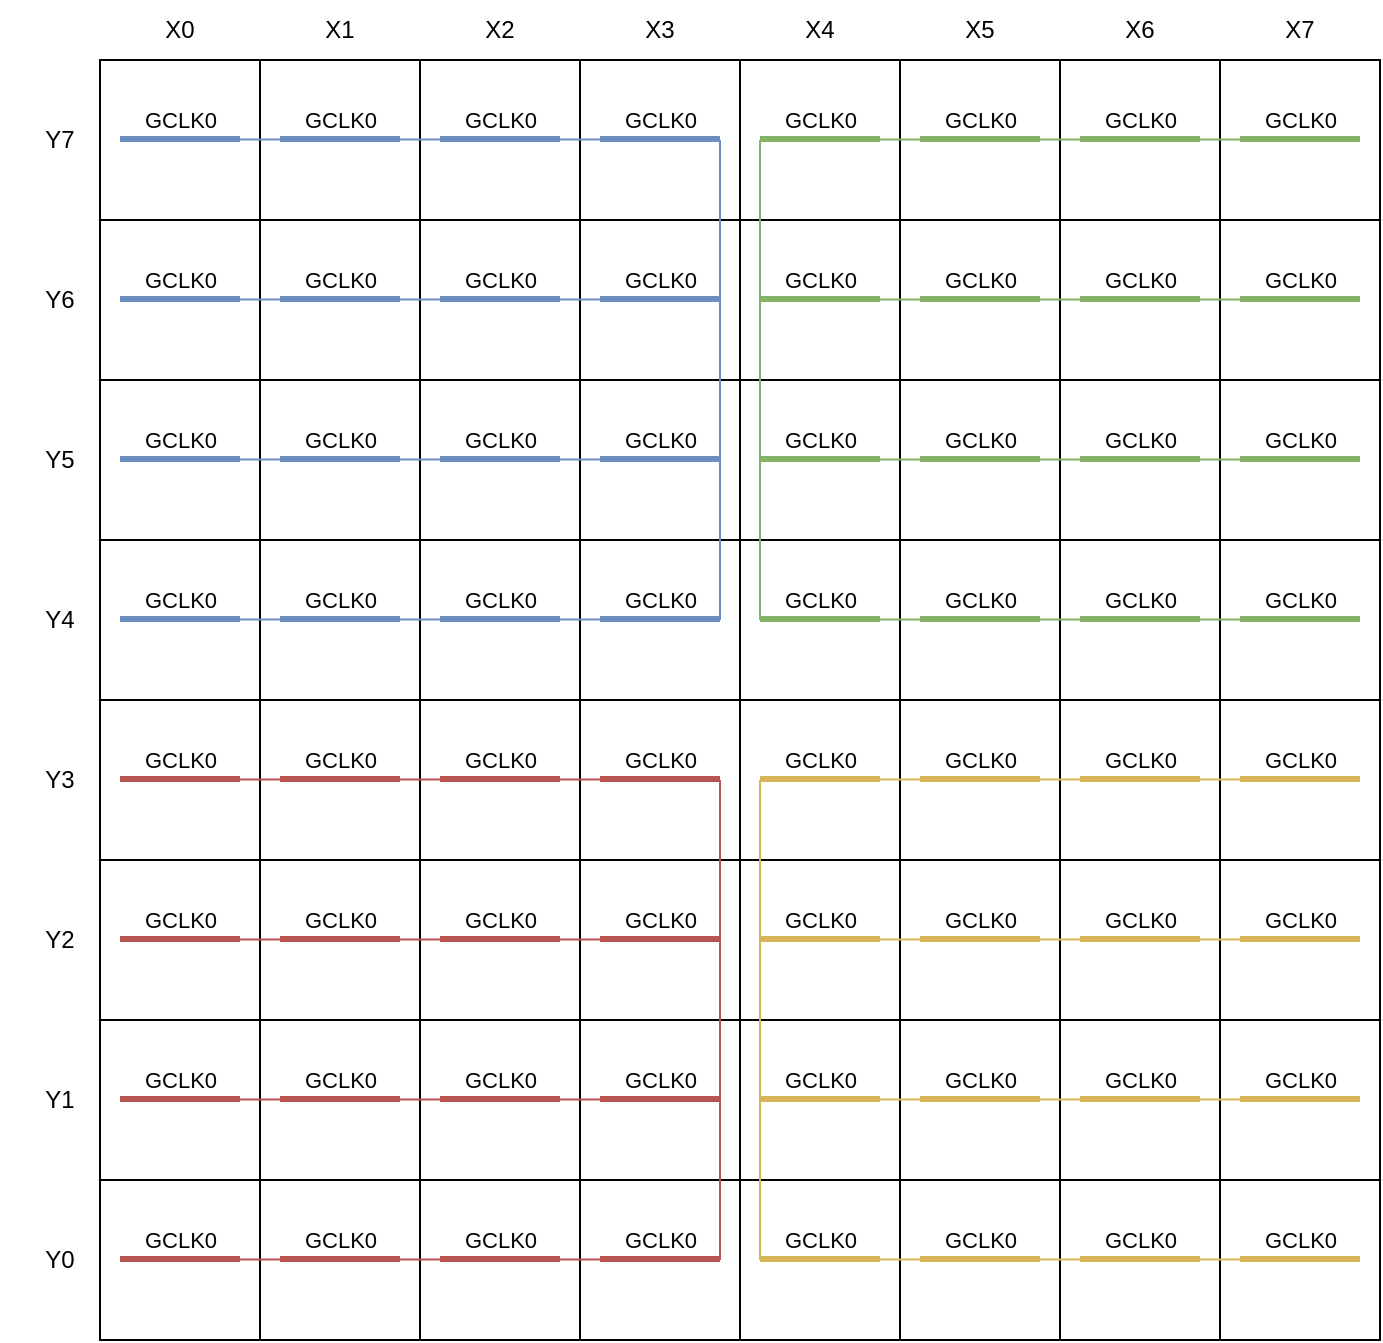 <mxfile version="27.0.9">
  <diagram name="Page-1" id="mdj1oEsB6yVNv7tQf8EB">
    <mxGraphModel dx="1011" dy="702" grid="1" gridSize="10" guides="1" tooltips="1" connect="1" arrows="1" fold="1" page="1" pageScale="1" pageWidth="850" pageHeight="1100" math="0" shadow="0">
      <root>
        <mxCell id="0" />
        <mxCell id="1" parent="0" />
        <mxCell id="VYm-MY7UEdnGm3pRA0sD-1" value="" style="whiteSpace=wrap;html=1;aspect=fixed;" vertex="1" parent="1">
          <mxGeometry x="80" y="80" width="80" height="80" as="geometry" />
        </mxCell>
        <mxCell id="VYm-MY7UEdnGm3pRA0sD-2" value="" style="whiteSpace=wrap;html=1;aspect=fixed;" vertex="1" parent="1">
          <mxGeometry x="160" y="80" width="80" height="80" as="geometry" />
        </mxCell>
        <mxCell id="VYm-MY7UEdnGm3pRA0sD-3" value="" style="whiteSpace=wrap;html=1;aspect=fixed;" vertex="1" parent="1">
          <mxGeometry x="240" y="80" width="80" height="80" as="geometry" />
        </mxCell>
        <mxCell id="VYm-MY7UEdnGm3pRA0sD-4" value="" style="whiteSpace=wrap;html=1;aspect=fixed;" vertex="1" parent="1">
          <mxGeometry x="320" y="80" width="80" height="80" as="geometry" />
        </mxCell>
        <mxCell id="VYm-MY7UEdnGm3pRA0sD-5" value="" style="whiteSpace=wrap;html=1;aspect=fixed;" vertex="1" parent="1">
          <mxGeometry x="400" y="80" width="80" height="80" as="geometry" />
        </mxCell>
        <mxCell id="VYm-MY7UEdnGm3pRA0sD-6" value="" style="whiteSpace=wrap;html=1;aspect=fixed;" vertex="1" parent="1">
          <mxGeometry x="480" y="80" width="80" height="80" as="geometry" />
        </mxCell>
        <mxCell id="VYm-MY7UEdnGm3pRA0sD-7" value="" style="whiteSpace=wrap;html=1;aspect=fixed;" vertex="1" parent="1">
          <mxGeometry x="560" y="80" width="80" height="80" as="geometry" />
        </mxCell>
        <mxCell id="VYm-MY7UEdnGm3pRA0sD-8" value="" style="whiteSpace=wrap;html=1;aspect=fixed;" vertex="1" parent="1">
          <mxGeometry x="640" y="80" width="80" height="80" as="geometry" />
        </mxCell>
        <mxCell id="VYm-MY7UEdnGm3pRA0sD-17" value="GCLK0" style="endArrow=none;html=1;rounded=0;spacingBottom=20;strokeWidth=3;fillColor=#dae8fc;strokeColor=#6c8ebf;" edge="1" parent="1">
          <mxGeometry width="50" height="50" relative="1" as="geometry">
            <mxPoint x="90" y="119.5" as="sourcePoint" />
            <mxPoint x="150" y="119.5" as="targetPoint" />
          </mxGeometry>
        </mxCell>
        <mxCell id="VYm-MY7UEdnGm3pRA0sD-18" value="GCLK0" style="endArrow=none;html=1;rounded=0;spacingBottom=20;strokeWidth=3;fillColor=#dae8fc;strokeColor=#6c8ebf;" edge="1" parent="1">
          <mxGeometry width="50" height="50" relative="1" as="geometry">
            <mxPoint x="170" y="119.5" as="sourcePoint" />
            <mxPoint x="230" y="119.5" as="targetPoint" />
          </mxGeometry>
        </mxCell>
        <mxCell id="VYm-MY7UEdnGm3pRA0sD-20" value="GCLK0" style="endArrow=none;html=1;rounded=0;spacingBottom=20;strokeWidth=3;fillColor=#dae8fc;strokeColor=#6c8ebf;" edge="1" parent="1">
          <mxGeometry width="50" height="50" relative="1" as="geometry">
            <mxPoint x="250" y="119.5" as="sourcePoint" />
            <mxPoint x="310" y="119.5" as="targetPoint" />
          </mxGeometry>
        </mxCell>
        <mxCell id="VYm-MY7UEdnGm3pRA0sD-21" value="GCLK0" style="endArrow=none;html=1;rounded=0;spacingBottom=20;strokeWidth=3;fillColor=#dae8fc;strokeColor=#6c8ebf;" edge="1" parent="1">
          <mxGeometry width="50" height="50" relative="1" as="geometry">
            <mxPoint x="330" y="119.5" as="sourcePoint" />
            <mxPoint x="390" y="119.5" as="targetPoint" />
          </mxGeometry>
        </mxCell>
        <mxCell id="VYm-MY7UEdnGm3pRA0sD-22" value="GCLK0" style="endArrow=none;html=1;rounded=0;spacingBottom=20;strokeWidth=3;fillColor=#d5e8d4;strokeColor=#82b366;" edge="1" parent="1">
          <mxGeometry width="50" height="50" relative="1" as="geometry">
            <mxPoint x="410" y="119.5" as="sourcePoint" />
            <mxPoint x="470" y="119.5" as="targetPoint" />
          </mxGeometry>
        </mxCell>
        <mxCell id="VYm-MY7UEdnGm3pRA0sD-23" value="GCLK0" style="endArrow=none;html=1;rounded=0;spacingBottom=20;strokeWidth=3;fillColor=#d5e8d4;strokeColor=#82b366;" edge="1" parent="1">
          <mxGeometry width="50" height="50" relative="1" as="geometry">
            <mxPoint x="490" y="119.5" as="sourcePoint" />
            <mxPoint x="550" y="119.5" as="targetPoint" />
          </mxGeometry>
        </mxCell>
        <mxCell id="VYm-MY7UEdnGm3pRA0sD-24" value="GCLK0" style="endArrow=none;html=1;rounded=0;spacingBottom=20;strokeWidth=3;fillColor=#d5e8d4;strokeColor=#82b366;" edge="1" parent="1">
          <mxGeometry width="50" height="50" relative="1" as="geometry">
            <mxPoint x="570" y="119.5" as="sourcePoint" />
            <mxPoint x="630" y="119.5" as="targetPoint" />
          </mxGeometry>
        </mxCell>
        <mxCell id="VYm-MY7UEdnGm3pRA0sD-25" value="GCLK0" style="endArrow=none;html=1;rounded=0;spacingBottom=20;strokeWidth=3;fillColor=#d5e8d4;strokeColor=#82b366;" edge="1" parent="1">
          <mxGeometry width="50" height="50" relative="1" as="geometry">
            <mxPoint x="650" y="119.5" as="sourcePoint" />
            <mxPoint x="710" y="119.5" as="targetPoint" />
          </mxGeometry>
        </mxCell>
        <mxCell id="VYm-MY7UEdnGm3pRA0sD-27" value="" style="edgeStyle=none;orthogonalLoop=1;jettySize=auto;html=1;rounded=0;endArrow=none;startFill=0;fillColor=#dae8fc;strokeColor=#6c8ebf;" edge="1" parent="1">
          <mxGeometry width="80" relative="1" as="geometry">
            <mxPoint x="150" y="119.8" as="sourcePoint" />
            <mxPoint x="170" y="119.8" as="targetPoint" />
            <Array as="points" />
          </mxGeometry>
        </mxCell>
        <mxCell id="VYm-MY7UEdnGm3pRA0sD-28" value="" style="edgeStyle=none;orthogonalLoop=1;jettySize=auto;html=1;rounded=0;endArrow=none;startFill=0;fillColor=#dae8fc;strokeColor=#6c8ebf;" edge="1" parent="1">
          <mxGeometry width="80" relative="1" as="geometry">
            <mxPoint x="230" y="119.8" as="sourcePoint" />
            <mxPoint x="250" y="119.8" as="targetPoint" />
            <Array as="points" />
          </mxGeometry>
        </mxCell>
        <mxCell id="VYm-MY7UEdnGm3pRA0sD-29" value="" style="edgeStyle=none;orthogonalLoop=1;jettySize=auto;html=1;rounded=0;endArrow=none;startFill=0;fillColor=#dae8fc;strokeColor=#6c8ebf;" edge="1" parent="1">
          <mxGeometry width="80" relative="1" as="geometry">
            <mxPoint x="310" y="119.8" as="sourcePoint" />
            <mxPoint x="330" y="119.8" as="targetPoint" />
            <Array as="points" />
          </mxGeometry>
        </mxCell>
        <mxCell id="VYm-MY7UEdnGm3pRA0sD-30" value="" style="edgeStyle=none;orthogonalLoop=1;jettySize=auto;html=1;rounded=0;endArrow=none;startFill=0;fillColor=#d5e8d4;strokeColor=#82b366;" edge="1" parent="1">
          <mxGeometry width="80" relative="1" as="geometry">
            <mxPoint x="470" y="119.8" as="sourcePoint" />
            <mxPoint x="490" y="119.8" as="targetPoint" />
            <Array as="points" />
          </mxGeometry>
        </mxCell>
        <mxCell id="VYm-MY7UEdnGm3pRA0sD-31" value="" style="edgeStyle=none;orthogonalLoop=1;jettySize=auto;html=1;rounded=0;endArrow=none;startFill=0;fillColor=#d5e8d4;strokeColor=#82b366;" edge="1" parent="1">
          <mxGeometry width="80" relative="1" as="geometry">
            <mxPoint x="550" y="119.8" as="sourcePoint" />
            <mxPoint x="570" y="119.8" as="targetPoint" />
            <Array as="points" />
          </mxGeometry>
        </mxCell>
        <mxCell id="VYm-MY7UEdnGm3pRA0sD-32" value="" style="edgeStyle=none;orthogonalLoop=1;jettySize=auto;html=1;rounded=0;endArrow=none;startFill=0;fillColor=#d5e8d4;strokeColor=#82b366;" edge="1" parent="1">
          <mxGeometry width="80" relative="1" as="geometry">
            <mxPoint x="630" y="119.8" as="sourcePoint" />
            <mxPoint x="650" y="119.8" as="targetPoint" />
            <Array as="points" />
          </mxGeometry>
        </mxCell>
        <mxCell id="VYm-MY7UEdnGm3pRA0sD-33" value="" style="whiteSpace=wrap;html=1;aspect=fixed;" vertex="1" parent="1">
          <mxGeometry x="80" y="160" width="80" height="80" as="geometry" />
        </mxCell>
        <mxCell id="VYm-MY7UEdnGm3pRA0sD-34" value="" style="whiteSpace=wrap;html=1;aspect=fixed;" vertex="1" parent="1">
          <mxGeometry x="160" y="160" width="80" height="80" as="geometry" />
        </mxCell>
        <mxCell id="VYm-MY7UEdnGm3pRA0sD-35" value="" style="whiteSpace=wrap;html=1;aspect=fixed;" vertex="1" parent="1">
          <mxGeometry x="240" y="160" width="80" height="80" as="geometry" />
        </mxCell>
        <mxCell id="VYm-MY7UEdnGm3pRA0sD-36" value="" style="whiteSpace=wrap;html=1;aspect=fixed;" vertex="1" parent="1">
          <mxGeometry x="320" y="160" width="80" height="80" as="geometry" />
        </mxCell>
        <mxCell id="VYm-MY7UEdnGm3pRA0sD-37" value="" style="whiteSpace=wrap;html=1;aspect=fixed;" vertex="1" parent="1">
          <mxGeometry x="400" y="160" width="80" height="80" as="geometry" />
        </mxCell>
        <mxCell id="VYm-MY7UEdnGm3pRA0sD-38" value="" style="whiteSpace=wrap;html=1;aspect=fixed;" vertex="1" parent="1">
          <mxGeometry x="480" y="160" width="80" height="80" as="geometry" />
        </mxCell>
        <mxCell id="VYm-MY7UEdnGm3pRA0sD-39" value="" style="whiteSpace=wrap;html=1;aspect=fixed;" vertex="1" parent="1">
          <mxGeometry x="560" y="160" width="80" height="80" as="geometry" />
        </mxCell>
        <mxCell id="VYm-MY7UEdnGm3pRA0sD-40" value="" style="whiteSpace=wrap;html=1;aspect=fixed;" vertex="1" parent="1">
          <mxGeometry x="640" y="160" width="80" height="80" as="geometry" />
        </mxCell>
        <mxCell id="VYm-MY7UEdnGm3pRA0sD-41" value="GCLK0" style="endArrow=none;html=1;rounded=0;spacingBottom=20;strokeWidth=3;fillColor=#dae8fc;strokeColor=#6c8ebf;" edge="1" parent="1">
          <mxGeometry width="50" height="50" relative="1" as="geometry">
            <mxPoint x="90" y="199.5" as="sourcePoint" />
            <mxPoint x="150" y="199.5" as="targetPoint" />
          </mxGeometry>
        </mxCell>
        <mxCell id="VYm-MY7UEdnGm3pRA0sD-42" value="GCLK0" style="endArrow=none;html=1;rounded=0;spacingBottom=20;strokeWidth=3;fillColor=#dae8fc;strokeColor=#6c8ebf;" edge="1" parent="1">
          <mxGeometry width="50" height="50" relative="1" as="geometry">
            <mxPoint x="170" y="199.5" as="sourcePoint" />
            <mxPoint x="230" y="199.5" as="targetPoint" />
          </mxGeometry>
        </mxCell>
        <mxCell id="VYm-MY7UEdnGm3pRA0sD-43" value="GCLK0" style="endArrow=none;html=1;rounded=0;spacingBottom=20;strokeWidth=3;fillColor=#dae8fc;strokeColor=#6c8ebf;" edge="1" parent="1">
          <mxGeometry width="50" height="50" relative="1" as="geometry">
            <mxPoint x="250" y="199.5" as="sourcePoint" />
            <mxPoint x="310" y="199.5" as="targetPoint" />
          </mxGeometry>
        </mxCell>
        <mxCell id="VYm-MY7UEdnGm3pRA0sD-44" value="GCLK0" style="endArrow=none;html=1;rounded=0;spacingBottom=20;strokeWidth=3;fillColor=#dae8fc;strokeColor=#6c8ebf;" edge="1" parent="1">
          <mxGeometry width="50" height="50" relative="1" as="geometry">
            <mxPoint x="330" y="199.5" as="sourcePoint" />
            <mxPoint x="390" y="199.5" as="targetPoint" />
          </mxGeometry>
        </mxCell>
        <mxCell id="VYm-MY7UEdnGm3pRA0sD-45" value="GCLK0" style="endArrow=none;html=1;rounded=0;spacingBottom=20;strokeWidth=3;fillColor=#d5e8d4;strokeColor=#82b366;" edge="1" parent="1">
          <mxGeometry width="50" height="50" relative="1" as="geometry">
            <mxPoint x="410" y="199.5" as="sourcePoint" />
            <mxPoint x="470" y="199.5" as="targetPoint" />
          </mxGeometry>
        </mxCell>
        <mxCell id="VYm-MY7UEdnGm3pRA0sD-46" value="GCLK0" style="endArrow=none;html=1;rounded=0;spacingBottom=20;strokeWidth=3;fillColor=#d5e8d4;strokeColor=#82b366;" edge="1" parent="1">
          <mxGeometry width="50" height="50" relative="1" as="geometry">
            <mxPoint x="490" y="199.5" as="sourcePoint" />
            <mxPoint x="550" y="199.5" as="targetPoint" />
          </mxGeometry>
        </mxCell>
        <mxCell id="VYm-MY7UEdnGm3pRA0sD-47" value="GCLK0" style="endArrow=none;html=1;rounded=0;spacingBottom=20;strokeWidth=3;fillColor=#d5e8d4;strokeColor=#82b366;" edge="1" parent="1">
          <mxGeometry width="50" height="50" relative="1" as="geometry">
            <mxPoint x="570" y="199.5" as="sourcePoint" />
            <mxPoint x="630" y="199.5" as="targetPoint" />
          </mxGeometry>
        </mxCell>
        <mxCell id="VYm-MY7UEdnGm3pRA0sD-48" value="GCLK0" style="endArrow=none;html=1;rounded=0;spacingBottom=20;strokeWidth=3;fillColor=#d5e8d4;strokeColor=#82b366;" edge="1" parent="1">
          <mxGeometry width="50" height="50" relative="1" as="geometry">
            <mxPoint x="650" y="199.5" as="sourcePoint" />
            <mxPoint x="710" y="199.5" as="targetPoint" />
          </mxGeometry>
        </mxCell>
        <mxCell id="VYm-MY7UEdnGm3pRA0sD-49" value="" style="edgeStyle=none;orthogonalLoop=1;jettySize=auto;html=1;rounded=0;endArrow=none;startFill=0;fillColor=#dae8fc;strokeColor=#6c8ebf;" edge="1" parent="1">
          <mxGeometry width="80" relative="1" as="geometry">
            <mxPoint x="150" y="199.8" as="sourcePoint" />
            <mxPoint x="170" y="199.8" as="targetPoint" />
            <Array as="points" />
          </mxGeometry>
        </mxCell>
        <mxCell id="VYm-MY7UEdnGm3pRA0sD-50" value="" style="edgeStyle=none;orthogonalLoop=1;jettySize=auto;html=1;rounded=0;endArrow=none;startFill=0;fillColor=#dae8fc;strokeColor=#6c8ebf;" edge="1" parent="1">
          <mxGeometry width="80" relative="1" as="geometry">
            <mxPoint x="230" y="199.8" as="sourcePoint" />
            <mxPoint x="250" y="199.8" as="targetPoint" />
            <Array as="points" />
          </mxGeometry>
        </mxCell>
        <mxCell id="VYm-MY7UEdnGm3pRA0sD-51" value="" style="edgeStyle=none;orthogonalLoop=1;jettySize=auto;html=1;rounded=0;endArrow=none;startFill=0;fillColor=#dae8fc;strokeColor=#6c8ebf;" edge="1" parent="1">
          <mxGeometry width="80" relative="1" as="geometry">
            <mxPoint x="310" y="199.8" as="sourcePoint" />
            <mxPoint x="330" y="199.8" as="targetPoint" />
            <Array as="points" />
          </mxGeometry>
        </mxCell>
        <mxCell id="VYm-MY7UEdnGm3pRA0sD-52" value="" style="edgeStyle=none;orthogonalLoop=1;jettySize=auto;html=1;rounded=0;endArrow=none;startFill=0;fillColor=#d5e8d4;strokeColor=#82b366;" edge="1" parent="1">
          <mxGeometry width="80" relative="1" as="geometry">
            <mxPoint x="470" y="199.8" as="sourcePoint" />
            <mxPoint x="490" y="199.8" as="targetPoint" />
            <Array as="points" />
          </mxGeometry>
        </mxCell>
        <mxCell id="VYm-MY7UEdnGm3pRA0sD-53" value="" style="edgeStyle=none;orthogonalLoop=1;jettySize=auto;html=1;rounded=0;endArrow=none;startFill=0;fillColor=#d5e8d4;strokeColor=#82b366;" edge="1" parent="1">
          <mxGeometry width="80" relative="1" as="geometry">
            <mxPoint x="550" y="199.8" as="sourcePoint" />
            <mxPoint x="570" y="199.8" as="targetPoint" />
            <Array as="points" />
          </mxGeometry>
        </mxCell>
        <mxCell id="VYm-MY7UEdnGm3pRA0sD-54" value="" style="edgeStyle=none;orthogonalLoop=1;jettySize=auto;html=1;rounded=0;endArrow=none;startFill=0;fillColor=#d5e8d4;strokeColor=#82b366;" edge="1" parent="1">
          <mxGeometry width="80" relative="1" as="geometry">
            <mxPoint x="630" y="199.8" as="sourcePoint" />
            <mxPoint x="650" y="199.8" as="targetPoint" />
            <Array as="points" />
          </mxGeometry>
        </mxCell>
        <mxCell id="VYm-MY7UEdnGm3pRA0sD-55" value="" style="whiteSpace=wrap;html=1;aspect=fixed;" vertex="1" parent="1">
          <mxGeometry x="80" y="240" width="80" height="80" as="geometry" />
        </mxCell>
        <mxCell id="VYm-MY7UEdnGm3pRA0sD-56" value="" style="whiteSpace=wrap;html=1;aspect=fixed;" vertex="1" parent="1">
          <mxGeometry x="160" y="240" width="80" height="80" as="geometry" />
        </mxCell>
        <mxCell id="VYm-MY7UEdnGm3pRA0sD-57" value="" style="whiteSpace=wrap;html=1;aspect=fixed;" vertex="1" parent="1">
          <mxGeometry x="240" y="240" width="80" height="80" as="geometry" />
        </mxCell>
        <mxCell id="VYm-MY7UEdnGm3pRA0sD-58" value="" style="whiteSpace=wrap;html=1;aspect=fixed;" vertex="1" parent="1">
          <mxGeometry x="320" y="240" width="80" height="80" as="geometry" />
        </mxCell>
        <mxCell id="VYm-MY7UEdnGm3pRA0sD-59" value="" style="whiteSpace=wrap;html=1;aspect=fixed;" vertex="1" parent="1">
          <mxGeometry x="400" y="240" width="80" height="80" as="geometry" />
        </mxCell>
        <mxCell id="VYm-MY7UEdnGm3pRA0sD-60" value="" style="whiteSpace=wrap;html=1;aspect=fixed;" vertex="1" parent="1">
          <mxGeometry x="480" y="240" width="80" height="80" as="geometry" />
        </mxCell>
        <mxCell id="VYm-MY7UEdnGm3pRA0sD-61" value="" style="whiteSpace=wrap;html=1;aspect=fixed;" vertex="1" parent="1">
          <mxGeometry x="560" y="240" width="80" height="80" as="geometry" />
        </mxCell>
        <mxCell id="VYm-MY7UEdnGm3pRA0sD-62" value="" style="whiteSpace=wrap;html=1;aspect=fixed;" vertex="1" parent="1">
          <mxGeometry x="640" y="240" width="80" height="80" as="geometry" />
        </mxCell>
        <mxCell id="VYm-MY7UEdnGm3pRA0sD-63" value="GCLK0" style="endArrow=none;html=1;rounded=0;spacingBottom=20;strokeWidth=3;fillColor=#dae8fc;strokeColor=#6c8ebf;" edge="1" parent="1">
          <mxGeometry width="50" height="50" relative="1" as="geometry">
            <mxPoint x="90" y="279.5" as="sourcePoint" />
            <mxPoint x="150" y="279.5" as="targetPoint" />
          </mxGeometry>
        </mxCell>
        <mxCell id="VYm-MY7UEdnGm3pRA0sD-64" value="GCLK0" style="endArrow=none;html=1;rounded=0;spacingBottom=20;strokeWidth=3;fillColor=#dae8fc;strokeColor=#6c8ebf;" edge="1" parent="1">
          <mxGeometry width="50" height="50" relative="1" as="geometry">
            <mxPoint x="170" y="279.5" as="sourcePoint" />
            <mxPoint x="230" y="279.5" as="targetPoint" />
          </mxGeometry>
        </mxCell>
        <mxCell id="VYm-MY7UEdnGm3pRA0sD-65" value="GCLK0" style="endArrow=none;html=1;rounded=0;spacingBottom=20;strokeWidth=3;fillColor=#dae8fc;strokeColor=#6c8ebf;" edge="1" parent="1">
          <mxGeometry width="50" height="50" relative="1" as="geometry">
            <mxPoint x="250" y="279.5" as="sourcePoint" />
            <mxPoint x="310" y="279.5" as="targetPoint" />
          </mxGeometry>
        </mxCell>
        <mxCell id="VYm-MY7UEdnGm3pRA0sD-66" value="GCLK0" style="endArrow=none;html=1;rounded=0;spacingBottom=20;strokeWidth=3;fillColor=#dae8fc;strokeColor=#6c8ebf;" edge="1" parent="1">
          <mxGeometry width="50" height="50" relative="1" as="geometry">
            <mxPoint x="330" y="279.5" as="sourcePoint" />
            <mxPoint x="390" y="279.5" as="targetPoint" />
          </mxGeometry>
        </mxCell>
        <mxCell id="VYm-MY7UEdnGm3pRA0sD-67" value="GCLK0" style="endArrow=none;html=1;rounded=0;spacingBottom=20;strokeWidth=3;fillColor=#d5e8d4;strokeColor=#82b366;" edge="1" parent="1">
          <mxGeometry width="50" height="50" relative="1" as="geometry">
            <mxPoint x="410" y="279.5" as="sourcePoint" />
            <mxPoint x="470" y="279.5" as="targetPoint" />
          </mxGeometry>
        </mxCell>
        <mxCell id="VYm-MY7UEdnGm3pRA0sD-68" value="GCLK0" style="endArrow=none;html=1;rounded=0;spacingBottom=20;strokeWidth=3;fillColor=#d5e8d4;strokeColor=#82b366;" edge="1" parent="1">
          <mxGeometry width="50" height="50" relative="1" as="geometry">
            <mxPoint x="490" y="279.5" as="sourcePoint" />
            <mxPoint x="550" y="279.5" as="targetPoint" />
          </mxGeometry>
        </mxCell>
        <mxCell id="VYm-MY7UEdnGm3pRA0sD-69" value="GCLK0" style="endArrow=none;html=1;rounded=0;spacingBottom=20;strokeWidth=3;fillColor=#d5e8d4;strokeColor=#82b366;" edge="1" parent="1">
          <mxGeometry width="50" height="50" relative="1" as="geometry">
            <mxPoint x="570" y="279.5" as="sourcePoint" />
            <mxPoint x="630" y="279.5" as="targetPoint" />
          </mxGeometry>
        </mxCell>
        <mxCell id="VYm-MY7UEdnGm3pRA0sD-70" value="GCLK0" style="endArrow=none;html=1;rounded=0;spacingBottom=20;strokeWidth=3;fillColor=#d5e8d4;strokeColor=#82b366;" edge="1" parent="1">
          <mxGeometry width="50" height="50" relative="1" as="geometry">
            <mxPoint x="650" y="279.5" as="sourcePoint" />
            <mxPoint x="710" y="279.5" as="targetPoint" />
          </mxGeometry>
        </mxCell>
        <mxCell id="VYm-MY7UEdnGm3pRA0sD-71" value="" style="edgeStyle=none;orthogonalLoop=1;jettySize=auto;html=1;rounded=0;endArrow=none;startFill=0;fillColor=#dae8fc;strokeColor=#6c8ebf;" edge="1" parent="1">
          <mxGeometry width="80" relative="1" as="geometry">
            <mxPoint x="150" y="279.8" as="sourcePoint" />
            <mxPoint x="170" y="279.8" as="targetPoint" />
            <Array as="points" />
          </mxGeometry>
        </mxCell>
        <mxCell id="VYm-MY7UEdnGm3pRA0sD-72" value="" style="edgeStyle=none;orthogonalLoop=1;jettySize=auto;html=1;rounded=0;endArrow=none;startFill=0;fillColor=#dae8fc;strokeColor=#6c8ebf;" edge="1" parent="1">
          <mxGeometry width="80" relative="1" as="geometry">
            <mxPoint x="230" y="279.8" as="sourcePoint" />
            <mxPoint x="250" y="279.8" as="targetPoint" />
            <Array as="points" />
          </mxGeometry>
        </mxCell>
        <mxCell id="VYm-MY7UEdnGm3pRA0sD-73" value="" style="edgeStyle=none;orthogonalLoop=1;jettySize=auto;html=1;rounded=0;endArrow=none;startFill=0;fillColor=#dae8fc;strokeColor=#6c8ebf;" edge="1" parent="1">
          <mxGeometry width="80" relative="1" as="geometry">
            <mxPoint x="310" y="279.8" as="sourcePoint" />
            <mxPoint x="330" y="279.8" as="targetPoint" />
            <Array as="points" />
          </mxGeometry>
        </mxCell>
        <mxCell id="VYm-MY7UEdnGm3pRA0sD-74" value="" style="edgeStyle=none;orthogonalLoop=1;jettySize=auto;html=1;rounded=0;endArrow=none;startFill=0;fillColor=#d5e8d4;strokeColor=#82b366;" edge="1" parent="1">
          <mxGeometry width="80" relative="1" as="geometry">
            <mxPoint x="470" y="279.8" as="sourcePoint" />
            <mxPoint x="490" y="279.8" as="targetPoint" />
            <Array as="points" />
          </mxGeometry>
        </mxCell>
        <mxCell id="VYm-MY7UEdnGm3pRA0sD-75" value="" style="edgeStyle=none;orthogonalLoop=1;jettySize=auto;html=1;rounded=0;endArrow=none;startFill=0;fillColor=#d5e8d4;strokeColor=#82b366;" edge="1" parent="1">
          <mxGeometry width="80" relative="1" as="geometry">
            <mxPoint x="550" y="279.8" as="sourcePoint" />
            <mxPoint x="570" y="279.8" as="targetPoint" />
            <Array as="points" />
          </mxGeometry>
        </mxCell>
        <mxCell id="VYm-MY7UEdnGm3pRA0sD-76" value="" style="edgeStyle=none;orthogonalLoop=1;jettySize=auto;html=1;rounded=0;endArrow=none;startFill=0;fillColor=#d5e8d4;strokeColor=#82b366;" edge="1" parent="1">
          <mxGeometry width="80" relative="1" as="geometry">
            <mxPoint x="630" y="279.8" as="sourcePoint" />
            <mxPoint x="650" y="279.8" as="targetPoint" />
            <Array as="points" />
          </mxGeometry>
        </mxCell>
        <mxCell id="VYm-MY7UEdnGm3pRA0sD-77" value="" style="whiteSpace=wrap;html=1;aspect=fixed;" vertex="1" parent="1">
          <mxGeometry x="80" y="320" width="80" height="80" as="geometry" />
        </mxCell>
        <mxCell id="VYm-MY7UEdnGm3pRA0sD-78" value="" style="whiteSpace=wrap;html=1;aspect=fixed;" vertex="1" parent="1">
          <mxGeometry x="160" y="320" width="80" height="80" as="geometry" />
        </mxCell>
        <mxCell id="VYm-MY7UEdnGm3pRA0sD-79" value="" style="whiteSpace=wrap;html=1;aspect=fixed;" vertex="1" parent="1">
          <mxGeometry x="240" y="320" width="80" height="80" as="geometry" />
        </mxCell>
        <mxCell id="VYm-MY7UEdnGm3pRA0sD-80" value="" style="whiteSpace=wrap;html=1;aspect=fixed;" vertex="1" parent="1">
          <mxGeometry x="320" y="320" width="80" height="80" as="geometry" />
        </mxCell>
        <mxCell id="VYm-MY7UEdnGm3pRA0sD-81" value="" style="whiteSpace=wrap;html=1;aspect=fixed;" vertex="1" parent="1">
          <mxGeometry x="400" y="320" width="80" height="80" as="geometry" />
        </mxCell>
        <mxCell id="VYm-MY7UEdnGm3pRA0sD-82" value="" style="whiteSpace=wrap;html=1;aspect=fixed;" vertex="1" parent="1">
          <mxGeometry x="480" y="320" width="80" height="80" as="geometry" />
        </mxCell>
        <mxCell id="VYm-MY7UEdnGm3pRA0sD-83" value="" style="whiteSpace=wrap;html=1;aspect=fixed;" vertex="1" parent="1">
          <mxGeometry x="560" y="320" width="80" height="80" as="geometry" />
        </mxCell>
        <mxCell id="VYm-MY7UEdnGm3pRA0sD-84" value="" style="whiteSpace=wrap;html=1;aspect=fixed;" vertex="1" parent="1">
          <mxGeometry x="640" y="320" width="80" height="80" as="geometry" />
        </mxCell>
        <mxCell id="VYm-MY7UEdnGm3pRA0sD-85" value="GCLK0" style="endArrow=none;html=1;rounded=0;spacingBottom=20;strokeWidth=3;fillColor=#dae8fc;strokeColor=#6c8ebf;" edge="1" parent="1">
          <mxGeometry width="50" height="50" relative="1" as="geometry">
            <mxPoint x="90" y="359.5" as="sourcePoint" />
            <mxPoint x="150" y="359.5" as="targetPoint" />
          </mxGeometry>
        </mxCell>
        <mxCell id="VYm-MY7UEdnGm3pRA0sD-86" value="GCLK0" style="endArrow=none;html=1;rounded=0;spacingBottom=20;strokeWidth=3;fillColor=#dae8fc;strokeColor=#6c8ebf;" edge="1" parent="1">
          <mxGeometry width="50" height="50" relative="1" as="geometry">
            <mxPoint x="170" y="359.5" as="sourcePoint" />
            <mxPoint x="230" y="359.5" as="targetPoint" />
          </mxGeometry>
        </mxCell>
        <mxCell id="VYm-MY7UEdnGm3pRA0sD-87" value="GCLK0" style="endArrow=none;html=1;rounded=0;spacingBottom=20;strokeWidth=3;fillColor=#dae8fc;strokeColor=#6c8ebf;" edge="1" parent="1">
          <mxGeometry width="50" height="50" relative="1" as="geometry">
            <mxPoint x="250" y="359.5" as="sourcePoint" />
            <mxPoint x="310" y="359.5" as="targetPoint" />
          </mxGeometry>
        </mxCell>
        <mxCell id="VYm-MY7UEdnGm3pRA0sD-88" value="GCLK0" style="endArrow=none;html=1;rounded=0;spacingBottom=20;strokeWidth=3;fillColor=#dae8fc;strokeColor=#6c8ebf;" edge="1" parent="1">
          <mxGeometry width="50" height="50" relative="1" as="geometry">
            <mxPoint x="330" y="359.5" as="sourcePoint" />
            <mxPoint x="390" y="359.5" as="targetPoint" />
          </mxGeometry>
        </mxCell>
        <mxCell id="VYm-MY7UEdnGm3pRA0sD-89" value="GCLK0" style="endArrow=none;html=1;rounded=0;spacingBottom=20;strokeWidth=3;fillColor=#d5e8d4;strokeColor=#82b366;" edge="1" parent="1">
          <mxGeometry width="50" height="50" relative="1" as="geometry">
            <mxPoint x="410" y="359.5" as="sourcePoint" />
            <mxPoint x="470" y="359.5" as="targetPoint" />
          </mxGeometry>
        </mxCell>
        <mxCell id="VYm-MY7UEdnGm3pRA0sD-90" value="GCLK0" style="endArrow=none;html=1;rounded=0;spacingBottom=20;strokeWidth=3;fillColor=#d5e8d4;strokeColor=#82b366;" edge="1" parent="1">
          <mxGeometry width="50" height="50" relative="1" as="geometry">
            <mxPoint x="490" y="359.5" as="sourcePoint" />
            <mxPoint x="550" y="359.5" as="targetPoint" />
          </mxGeometry>
        </mxCell>
        <mxCell id="VYm-MY7UEdnGm3pRA0sD-91" value="GCLK0" style="endArrow=none;html=1;rounded=0;spacingBottom=20;strokeWidth=3;fillColor=#d5e8d4;strokeColor=#82b366;" edge="1" parent="1">
          <mxGeometry width="50" height="50" relative="1" as="geometry">
            <mxPoint x="570" y="359.5" as="sourcePoint" />
            <mxPoint x="630" y="359.5" as="targetPoint" />
          </mxGeometry>
        </mxCell>
        <mxCell id="VYm-MY7UEdnGm3pRA0sD-92" value="GCLK0" style="endArrow=none;html=1;rounded=0;spacingBottom=20;strokeWidth=3;fillColor=#d5e8d4;strokeColor=#82b366;" edge="1" parent="1">
          <mxGeometry width="50" height="50" relative="1" as="geometry">
            <mxPoint x="650" y="359.5" as="sourcePoint" />
            <mxPoint x="710" y="359.5" as="targetPoint" />
          </mxGeometry>
        </mxCell>
        <mxCell id="VYm-MY7UEdnGm3pRA0sD-93" value="" style="edgeStyle=none;orthogonalLoop=1;jettySize=auto;html=1;rounded=0;endArrow=none;startFill=0;fillColor=#dae8fc;strokeColor=#6c8ebf;" edge="1" parent="1">
          <mxGeometry width="80" relative="1" as="geometry">
            <mxPoint x="150" y="359.8" as="sourcePoint" />
            <mxPoint x="170" y="359.8" as="targetPoint" />
            <Array as="points" />
          </mxGeometry>
        </mxCell>
        <mxCell id="VYm-MY7UEdnGm3pRA0sD-94" value="" style="edgeStyle=none;orthogonalLoop=1;jettySize=auto;html=1;rounded=0;endArrow=none;startFill=0;fillColor=#dae8fc;strokeColor=#6c8ebf;" edge="1" parent="1">
          <mxGeometry width="80" relative="1" as="geometry">
            <mxPoint x="230" y="359.8" as="sourcePoint" />
            <mxPoint x="250" y="359.8" as="targetPoint" />
            <Array as="points" />
          </mxGeometry>
        </mxCell>
        <mxCell id="VYm-MY7UEdnGm3pRA0sD-95" value="" style="edgeStyle=none;orthogonalLoop=1;jettySize=auto;html=1;rounded=0;endArrow=none;startFill=0;fillColor=#dae8fc;strokeColor=#6c8ebf;" edge="1" parent="1">
          <mxGeometry width="80" relative="1" as="geometry">
            <mxPoint x="310" y="359.8" as="sourcePoint" />
            <mxPoint x="330" y="359.8" as="targetPoint" />
            <Array as="points" />
          </mxGeometry>
        </mxCell>
        <mxCell id="VYm-MY7UEdnGm3pRA0sD-96" value="" style="edgeStyle=none;orthogonalLoop=1;jettySize=auto;html=1;rounded=0;endArrow=none;startFill=0;fillColor=#d5e8d4;strokeColor=#82b366;" edge="1" parent="1">
          <mxGeometry width="80" relative="1" as="geometry">
            <mxPoint x="470" y="359.8" as="sourcePoint" />
            <mxPoint x="490" y="359.8" as="targetPoint" />
            <Array as="points" />
          </mxGeometry>
        </mxCell>
        <mxCell id="VYm-MY7UEdnGm3pRA0sD-97" value="" style="edgeStyle=none;orthogonalLoop=1;jettySize=auto;html=1;rounded=0;endArrow=none;startFill=0;fillColor=#d5e8d4;strokeColor=#82b366;" edge="1" parent="1">
          <mxGeometry width="80" relative="1" as="geometry">
            <mxPoint x="550" y="359.8" as="sourcePoint" />
            <mxPoint x="570" y="359.8" as="targetPoint" />
            <Array as="points" />
          </mxGeometry>
        </mxCell>
        <mxCell id="VYm-MY7UEdnGm3pRA0sD-98" value="" style="edgeStyle=none;orthogonalLoop=1;jettySize=auto;html=1;rounded=0;endArrow=none;startFill=0;fillColor=#d5e8d4;strokeColor=#82b366;" edge="1" parent="1">
          <mxGeometry width="80" relative="1" as="geometry">
            <mxPoint x="630" y="359.8" as="sourcePoint" />
            <mxPoint x="650" y="359.8" as="targetPoint" />
            <Array as="points" />
          </mxGeometry>
        </mxCell>
        <mxCell id="VYm-MY7UEdnGm3pRA0sD-99" value="" style="whiteSpace=wrap;html=1;aspect=fixed;" vertex="1" parent="1">
          <mxGeometry x="80" y="400" width="80" height="80" as="geometry" />
        </mxCell>
        <mxCell id="VYm-MY7UEdnGm3pRA0sD-100" value="" style="whiteSpace=wrap;html=1;aspect=fixed;" vertex="1" parent="1">
          <mxGeometry x="160" y="400" width="80" height="80" as="geometry" />
        </mxCell>
        <mxCell id="VYm-MY7UEdnGm3pRA0sD-101" value="" style="whiteSpace=wrap;html=1;aspect=fixed;" vertex="1" parent="1">
          <mxGeometry x="240" y="400" width="80" height="80" as="geometry" />
        </mxCell>
        <mxCell id="VYm-MY7UEdnGm3pRA0sD-102" value="" style="whiteSpace=wrap;html=1;aspect=fixed;" vertex="1" parent="1">
          <mxGeometry x="320" y="400" width="80" height="80" as="geometry" />
        </mxCell>
        <mxCell id="VYm-MY7UEdnGm3pRA0sD-103" value="" style="whiteSpace=wrap;html=1;aspect=fixed;" vertex="1" parent="1">
          <mxGeometry x="400" y="400" width="80" height="80" as="geometry" />
        </mxCell>
        <mxCell id="VYm-MY7UEdnGm3pRA0sD-104" value="" style="whiteSpace=wrap;html=1;aspect=fixed;" vertex="1" parent="1">
          <mxGeometry x="480" y="400" width="80" height="80" as="geometry" />
        </mxCell>
        <mxCell id="VYm-MY7UEdnGm3pRA0sD-105" value="" style="whiteSpace=wrap;html=1;aspect=fixed;" vertex="1" parent="1">
          <mxGeometry x="560" y="400" width="80" height="80" as="geometry" />
        </mxCell>
        <mxCell id="VYm-MY7UEdnGm3pRA0sD-106" value="" style="whiteSpace=wrap;html=1;aspect=fixed;" vertex="1" parent="1">
          <mxGeometry x="640" y="400" width="80" height="80" as="geometry" />
        </mxCell>
        <mxCell id="VYm-MY7UEdnGm3pRA0sD-107" value="GCLK0" style="endArrow=none;html=1;rounded=0;spacingBottom=20;strokeWidth=3;fillColor=#f8cecc;strokeColor=#b85450;" edge="1" parent="1">
          <mxGeometry width="50" height="50" relative="1" as="geometry">
            <mxPoint x="90" y="439.5" as="sourcePoint" />
            <mxPoint x="150" y="439.5" as="targetPoint" />
          </mxGeometry>
        </mxCell>
        <mxCell id="VYm-MY7UEdnGm3pRA0sD-108" value="GCLK0" style="endArrow=none;html=1;rounded=0;spacingBottom=20;strokeWidth=3;fillColor=#f8cecc;strokeColor=#b85450;" edge="1" parent="1">
          <mxGeometry width="50" height="50" relative="1" as="geometry">
            <mxPoint x="170" y="439.5" as="sourcePoint" />
            <mxPoint x="230" y="439.5" as="targetPoint" />
          </mxGeometry>
        </mxCell>
        <mxCell id="VYm-MY7UEdnGm3pRA0sD-109" value="GCLK0" style="endArrow=none;html=1;rounded=0;spacingBottom=20;strokeWidth=3;fillColor=#f8cecc;strokeColor=#b85450;" edge="1" parent="1">
          <mxGeometry width="50" height="50" relative="1" as="geometry">
            <mxPoint x="250" y="439.5" as="sourcePoint" />
            <mxPoint x="310" y="439.5" as="targetPoint" />
          </mxGeometry>
        </mxCell>
        <mxCell id="VYm-MY7UEdnGm3pRA0sD-110" value="GCLK0" style="endArrow=none;html=1;rounded=0;spacingBottom=20;strokeWidth=3;fillColor=#f8cecc;strokeColor=#b85450;" edge="1" parent="1">
          <mxGeometry width="50" height="50" relative="1" as="geometry">
            <mxPoint x="330" y="439.5" as="sourcePoint" />
            <mxPoint x="390" y="439.5" as="targetPoint" />
          </mxGeometry>
        </mxCell>
        <mxCell id="VYm-MY7UEdnGm3pRA0sD-111" value="GCLK0" style="endArrow=none;html=1;rounded=0;spacingBottom=20;strokeWidth=3;fillColor=#fff2cc;strokeColor=#d6b656;" edge="1" parent="1">
          <mxGeometry width="50" height="50" relative="1" as="geometry">
            <mxPoint x="410" y="439.5" as="sourcePoint" />
            <mxPoint x="470" y="439.5" as="targetPoint" />
          </mxGeometry>
        </mxCell>
        <mxCell id="VYm-MY7UEdnGm3pRA0sD-112" value="GCLK0" style="endArrow=none;html=1;rounded=0;spacingBottom=20;strokeWidth=3;fillColor=#fff2cc;strokeColor=#d6b656;" edge="1" parent="1">
          <mxGeometry width="50" height="50" relative="1" as="geometry">
            <mxPoint x="490" y="439.5" as="sourcePoint" />
            <mxPoint x="550" y="439.5" as="targetPoint" />
          </mxGeometry>
        </mxCell>
        <mxCell id="VYm-MY7UEdnGm3pRA0sD-113" value="GCLK0" style="endArrow=none;html=1;rounded=0;spacingBottom=20;strokeWidth=3;fillColor=#fff2cc;strokeColor=#d6b656;" edge="1" parent="1">
          <mxGeometry width="50" height="50" relative="1" as="geometry">
            <mxPoint x="570" y="439.5" as="sourcePoint" />
            <mxPoint x="630" y="439.5" as="targetPoint" />
          </mxGeometry>
        </mxCell>
        <mxCell id="VYm-MY7UEdnGm3pRA0sD-114" value="GCLK0" style="endArrow=none;html=1;rounded=0;spacingBottom=20;strokeWidth=3;fillColor=#fff2cc;strokeColor=#d6b656;" edge="1" parent="1">
          <mxGeometry width="50" height="50" relative="1" as="geometry">
            <mxPoint x="650" y="439.5" as="sourcePoint" />
            <mxPoint x="710" y="439.5" as="targetPoint" />
          </mxGeometry>
        </mxCell>
        <mxCell id="VYm-MY7UEdnGm3pRA0sD-115" value="" style="edgeStyle=none;orthogonalLoop=1;jettySize=auto;html=1;rounded=0;endArrow=none;startFill=0;fillColor=#f8cecc;strokeColor=#b85450;" edge="1" parent="1">
          <mxGeometry width="80" relative="1" as="geometry">
            <mxPoint x="150" y="439.8" as="sourcePoint" />
            <mxPoint x="170" y="439.8" as="targetPoint" />
            <Array as="points" />
          </mxGeometry>
        </mxCell>
        <mxCell id="VYm-MY7UEdnGm3pRA0sD-116" value="" style="edgeStyle=none;orthogonalLoop=1;jettySize=auto;html=1;rounded=0;endArrow=none;startFill=0;fillColor=#f8cecc;strokeColor=#b85450;" edge="1" parent="1">
          <mxGeometry width="80" relative="1" as="geometry">
            <mxPoint x="230" y="439.8" as="sourcePoint" />
            <mxPoint x="250" y="439.8" as="targetPoint" />
            <Array as="points" />
          </mxGeometry>
        </mxCell>
        <mxCell id="VYm-MY7UEdnGm3pRA0sD-117" value="" style="edgeStyle=none;orthogonalLoop=1;jettySize=auto;html=1;rounded=0;endArrow=none;startFill=0;fillColor=#f8cecc;strokeColor=#b85450;" edge="1" parent="1">
          <mxGeometry width="80" relative="1" as="geometry">
            <mxPoint x="310" y="439.8" as="sourcePoint" />
            <mxPoint x="330" y="439.8" as="targetPoint" />
            <Array as="points" />
          </mxGeometry>
        </mxCell>
        <mxCell id="VYm-MY7UEdnGm3pRA0sD-118" value="" style="edgeStyle=none;orthogonalLoop=1;jettySize=auto;html=1;rounded=0;endArrow=none;startFill=0;fillColor=#fff2cc;strokeColor=#d6b656;" edge="1" parent="1">
          <mxGeometry width="80" relative="1" as="geometry">
            <mxPoint x="470" y="439.8" as="sourcePoint" />
            <mxPoint x="490" y="439.8" as="targetPoint" />
            <Array as="points" />
          </mxGeometry>
        </mxCell>
        <mxCell id="VYm-MY7UEdnGm3pRA0sD-119" value="" style="edgeStyle=none;orthogonalLoop=1;jettySize=auto;html=1;rounded=0;endArrow=none;startFill=0;fillColor=#fff2cc;strokeColor=#d6b656;" edge="1" parent="1">
          <mxGeometry width="80" relative="1" as="geometry">
            <mxPoint x="550" y="439.8" as="sourcePoint" />
            <mxPoint x="570" y="439.8" as="targetPoint" />
            <Array as="points" />
          </mxGeometry>
        </mxCell>
        <mxCell id="VYm-MY7UEdnGm3pRA0sD-120" value="" style="edgeStyle=none;orthogonalLoop=1;jettySize=auto;html=1;rounded=0;endArrow=none;startFill=0;fillColor=#fff2cc;strokeColor=#d6b656;" edge="1" parent="1">
          <mxGeometry width="80" relative="1" as="geometry">
            <mxPoint x="630" y="439.8" as="sourcePoint" />
            <mxPoint x="650" y="439.8" as="targetPoint" />
            <Array as="points" />
          </mxGeometry>
        </mxCell>
        <mxCell id="VYm-MY7UEdnGm3pRA0sD-121" value="" style="whiteSpace=wrap;html=1;aspect=fixed;" vertex="1" parent="1">
          <mxGeometry x="80" y="480" width="80" height="80" as="geometry" />
        </mxCell>
        <mxCell id="VYm-MY7UEdnGm3pRA0sD-122" value="" style="whiteSpace=wrap;html=1;aspect=fixed;" vertex="1" parent="1">
          <mxGeometry x="160" y="480" width="80" height="80" as="geometry" />
        </mxCell>
        <mxCell id="VYm-MY7UEdnGm3pRA0sD-123" value="" style="whiteSpace=wrap;html=1;aspect=fixed;" vertex="1" parent="1">
          <mxGeometry x="240" y="480" width="80" height="80" as="geometry" />
        </mxCell>
        <mxCell id="VYm-MY7UEdnGm3pRA0sD-124" value="" style="whiteSpace=wrap;html=1;aspect=fixed;" vertex="1" parent="1">
          <mxGeometry x="320" y="480" width="80" height="80" as="geometry" />
        </mxCell>
        <mxCell id="VYm-MY7UEdnGm3pRA0sD-125" value="" style="whiteSpace=wrap;html=1;aspect=fixed;" vertex="1" parent="1">
          <mxGeometry x="400" y="480" width="80" height="80" as="geometry" />
        </mxCell>
        <mxCell id="VYm-MY7UEdnGm3pRA0sD-126" value="" style="whiteSpace=wrap;html=1;aspect=fixed;" vertex="1" parent="1">
          <mxGeometry x="480" y="480" width="80" height="80" as="geometry" />
        </mxCell>
        <mxCell id="VYm-MY7UEdnGm3pRA0sD-127" value="" style="whiteSpace=wrap;html=1;aspect=fixed;" vertex="1" parent="1">
          <mxGeometry x="560" y="480" width="80" height="80" as="geometry" />
        </mxCell>
        <mxCell id="VYm-MY7UEdnGm3pRA0sD-128" value="" style="whiteSpace=wrap;html=1;aspect=fixed;" vertex="1" parent="1">
          <mxGeometry x="640" y="480" width="80" height="80" as="geometry" />
        </mxCell>
        <mxCell id="VYm-MY7UEdnGm3pRA0sD-129" value="GCLK0" style="endArrow=none;html=1;rounded=0;spacingBottom=20;strokeWidth=3;fillColor=#f8cecc;strokeColor=#b85450;" edge="1" parent="1">
          <mxGeometry width="50" height="50" relative="1" as="geometry">
            <mxPoint x="90" y="519.5" as="sourcePoint" />
            <mxPoint x="150" y="519.5" as="targetPoint" />
          </mxGeometry>
        </mxCell>
        <mxCell id="VYm-MY7UEdnGm3pRA0sD-130" value="GCLK0" style="endArrow=none;html=1;rounded=0;spacingBottom=20;strokeWidth=3;fillColor=#f8cecc;strokeColor=#b85450;" edge="1" parent="1">
          <mxGeometry width="50" height="50" relative="1" as="geometry">
            <mxPoint x="170" y="519.5" as="sourcePoint" />
            <mxPoint x="230" y="519.5" as="targetPoint" />
          </mxGeometry>
        </mxCell>
        <mxCell id="VYm-MY7UEdnGm3pRA0sD-131" value="GCLK0" style="endArrow=none;html=1;rounded=0;spacingBottom=20;strokeWidth=3;fillColor=#f8cecc;strokeColor=#b85450;" edge="1" parent="1">
          <mxGeometry width="50" height="50" relative="1" as="geometry">
            <mxPoint x="250" y="519.5" as="sourcePoint" />
            <mxPoint x="310" y="519.5" as="targetPoint" />
          </mxGeometry>
        </mxCell>
        <mxCell id="VYm-MY7UEdnGm3pRA0sD-132" value="GCLK0" style="endArrow=none;html=1;rounded=0;spacingBottom=20;strokeWidth=3;fillColor=#f8cecc;strokeColor=#b85450;" edge="1" parent="1">
          <mxGeometry width="50" height="50" relative="1" as="geometry">
            <mxPoint x="330" y="519.5" as="sourcePoint" />
            <mxPoint x="390" y="519.5" as="targetPoint" />
          </mxGeometry>
        </mxCell>
        <mxCell id="VYm-MY7UEdnGm3pRA0sD-133" value="GCLK0" style="endArrow=none;html=1;rounded=0;spacingBottom=20;strokeWidth=3;fillColor=#fff2cc;strokeColor=#d6b656;" edge="1" parent="1">
          <mxGeometry width="50" height="50" relative="1" as="geometry">
            <mxPoint x="410" y="519.5" as="sourcePoint" />
            <mxPoint x="470" y="519.5" as="targetPoint" />
          </mxGeometry>
        </mxCell>
        <mxCell id="VYm-MY7UEdnGm3pRA0sD-134" value="GCLK0" style="endArrow=none;html=1;rounded=0;spacingBottom=20;strokeWidth=3;fillColor=#fff2cc;strokeColor=#d6b656;" edge="1" parent="1">
          <mxGeometry width="50" height="50" relative="1" as="geometry">
            <mxPoint x="490" y="519.5" as="sourcePoint" />
            <mxPoint x="550" y="519.5" as="targetPoint" />
          </mxGeometry>
        </mxCell>
        <mxCell id="VYm-MY7UEdnGm3pRA0sD-135" value="GCLK0" style="endArrow=none;html=1;rounded=0;spacingBottom=20;strokeWidth=3;fillColor=#fff2cc;strokeColor=#d6b656;" edge="1" parent="1">
          <mxGeometry width="50" height="50" relative="1" as="geometry">
            <mxPoint x="570" y="519.5" as="sourcePoint" />
            <mxPoint x="630" y="519.5" as="targetPoint" />
          </mxGeometry>
        </mxCell>
        <mxCell id="VYm-MY7UEdnGm3pRA0sD-136" value="GCLK0" style="endArrow=none;html=1;rounded=0;spacingBottom=20;strokeWidth=3;fillColor=#fff2cc;strokeColor=#d6b656;" edge="1" parent="1">
          <mxGeometry width="50" height="50" relative="1" as="geometry">
            <mxPoint x="650" y="519.5" as="sourcePoint" />
            <mxPoint x="710" y="519.5" as="targetPoint" />
          </mxGeometry>
        </mxCell>
        <mxCell id="VYm-MY7UEdnGm3pRA0sD-137" value="" style="edgeStyle=none;orthogonalLoop=1;jettySize=auto;html=1;rounded=0;endArrow=none;startFill=0;fillColor=#f8cecc;strokeColor=#b85450;" edge="1" parent="1">
          <mxGeometry width="80" relative="1" as="geometry">
            <mxPoint x="150" y="519.8" as="sourcePoint" />
            <mxPoint x="170" y="519.8" as="targetPoint" />
            <Array as="points" />
          </mxGeometry>
        </mxCell>
        <mxCell id="VYm-MY7UEdnGm3pRA0sD-138" value="" style="edgeStyle=none;orthogonalLoop=1;jettySize=auto;html=1;rounded=0;endArrow=none;startFill=0;fillColor=#f8cecc;strokeColor=#b85450;" edge="1" parent="1">
          <mxGeometry width="80" relative="1" as="geometry">
            <mxPoint x="230" y="519.8" as="sourcePoint" />
            <mxPoint x="250" y="519.8" as="targetPoint" />
            <Array as="points" />
          </mxGeometry>
        </mxCell>
        <mxCell id="VYm-MY7UEdnGm3pRA0sD-139" value="" style="edgeStyle=none;orthogonalLoop=1;jettySize=auto;html=1;rounded=0;endArrow=none;startFill=0;fillColor=#f8cecc;strokeColor=#b85450;" edge="1" parent="1">
          <mxGeometry width="80" relative="1" as="geometry">
            <mxPoint x="310" y="519.8" as="sourcePoint" />
            <mxPoint x="330" y="519.8" as="targetPoint" />
            <Array as="points" />
          </mxGeometry>
        </mxCell>
        <mxCell id="VYm-MY7UEdnGm3pRA0sD-140" value="" style="edgeStyle=none;orthogonalLoop=1;jettySize=auto;html=1;rounded=0;endArrow=none;startFill=0;fillColor=#fff2cc;strokeColor=#d6b656;" edge="1" parent="1">
          <mxGeometry width="80" relative="1" as="geometry">
            <mxPoint x="470" y="519.8" as="sourcePoint" />
            <mxPoint x="490" y="519.8" as="targetPoint" />
            <Array as="points" />
          </mxGeometry>
        </mxCell>
        <mxCell id="VYm-MY7UEdnGm3pRA0sD-141" value="" style="edgeStyle=none;orthogonalLoop=1;jettySize=auto;html=1;rounded=0;endArrow=none;startFill=0;fillColor=#fff2cc;strokeColor=#d6b656;" edge="1" parent="1">
          <mxGeometry width="80" relative="1" as="geometry">
            <mxPoint x="550" y="519.8" as="sourcePoint" />
            <mxPoint x="570" y="519.8" as="targetPoint" />
            <Array as="points" />
          </mxGeometry>
        </mxCell>
        <mxCell id="VYm-MY7UEdnGm3pRA0sD-142" value="" style="edgeStyle=none;orthogonalLoop=1;jettySize=auto;html=1;rounded=0;endArrow=none;startFill=0;fillColor=#fff2cc;strokeColor=#d6b656;" edge="1" parent="1">
          <mxGeometry width="80" relative="1" as="geometry">
            <mxPoint x="630" y="519.8" as="sourcePoint" />
            <mxPoint x="650" y="519.8" as="targetPoint" />
            <Array as="points" />
          </mxGeometry>
        </mxCell>
        <mxCell id="VYm-MY7UEdnGm3pRA0sD-143" value="" style="whiteSpace=wrap;html=1;aspect=fixed;" vertex="1" parent="1">
          <mxGeometry x="80" y="560" width="80" height="80" as="geometry" />
        </mxCell>
        <mxCell id="VYm-MY7UEdnGm3pRA0sD-144" value="" style="whiteSpace=wrap;html=1;aspect=fixed;" vertex="1" parent="1">
          <mxGeometry x="160" y="560" width="80" height="80" as="geometry" />
        </mxCell>
        <mxCell id="VYm-MY7UEdnGm3pRA0sD-145" value="" style="whiteSpace=wrap;html=1;aspect=fixed;" vertex="1" parent="1">
          <mxGeometry x="240" y="560" width="80" height="80" as="geometry" />
        </mxCell>
        <mxCell id="VYm-MY7UEdnGm3pRA0sD-146" value="" style="whiteSpace=wrap;html=1;aspect=fixed;" vertex="1" parent="1">
          <mxGeometry x="320" y="560" width="80" height="80" as="geometry" />
        </mxCell>
        <mxCell id="VYm-MY7UEdnGm3pRA0sD-147" value="" style="whiteSpace=wrap;html=1;aspect=fixed;" vertex="1" parent="1">
          <mxGeometry x="400" y="560" width="80" height="80" as="geometry" />
        </mxCell>
        <mxCell id="VYm-MY7UEdnGm3pRA0sD-148" value="" style="whiteSpace=wrap;html=1;aspect=fixed;" vertex="1" parent="1">
          <mxGeometry x="480" y="560" width="80" height="80" as="geometry" />
        </mxCell>
        <mxCell id="VYm-MY7UEdnGm3pRA0sD-149" value="" style="whiteSpace=wrap;html=1;aspect=fixed;" vertex="1" parent="1">
          <mxGeometry x="560" y="560" width="80" height="80" as="geometry" />
        </mxCell>
        <mxCell id="VYm-MY7UEdnGm3pRA0sD-150" value="" style="whiteSpace=wrap;html=1;aspect=fixed;" vertex="1" parent="1">
          <mxGeometry x="640" y="560" width="80" height="80" as="geometry" />
        </mxCell>
        <mxCell id="VYm-MY7UEdnGm3pRA0sD-151" value="GCLK0" style="endArrow=none;html=1;rounded=0;spacingBottom=20;strokeWidth=3;fillColor=#f8cecc;strokeColor=#b85450;" edge="1" parent="1">
          <mxGeometry width="50" height="50" relative="1" as="geometry">
            <mxPoint x="90" y="599.5" as="sourcePoint" />
            <mxPoint x="150" y="599.5" as="targetPoint" />
          </mxGeometry>
        </mxCell>
        <mxCell id="VYm-MY7UEdnGm3pRA0sD-152" value="GCLK0" style="endArrow=none;html=1;rounded=0;spacingBottom=20;strokeWidth=3;fillColor=#f8cecc;strokeColor=#b85450;" edge="1" parent="1">
          <mxGeometry width="50" height="50" relative="1" as="geometry">
            <mxPoint x="170" y="599.5" as="sourcePoint" />
            <mxPoint x="230" y="599.5" as="targetPoint" />
          </mxGeometry>
        </mxCell>
        <mxCell id="VYm-MY7UEdnGm3pRA0sD-153" value="GCLK0" style="endArrow=none;html=1;rounded=0;spacingBottom=20;strokeWidth=3;fillColor=#f8cecc;strokeColor=#b85450;" edge="1" parent="1">
          <mxGeometry width="50" height="50" relative="1" as="geometry">
            <mxPoint x="250" y="599.5" as="sourcePoint" />
            <mxPoint x="310" y="599.5" as="targetPoint" />
          </mxGeometry>
        </mxCell>
        <mxCell id="VYm-MY7UEdnGm3pRA0sD-154" value="GCLK0" style="endArrow=none;html=1;rounded=0;spacingBottom=20;strokeWidth=3;fillColor=#f8cecc;strokeColor=#b85450;" edge="1" parent="1">
          <mxGeometry width="50" height="50" relative="1" as="geometry">
            <mxPoint x="330" y="599.5" as="sourcePoint" />
            <mxPoint x="390" y="599.5" as="targetPoint" />
          </mxGeometry>
        </mxCell>
        <mxCell id="VYm-MY7UEdnGm3pRA0sD-155" value="GCLK0" style="endArrow=none;html=1;rounded=0;spacingBottom=20;strokeWidth=3;fillColor=#fff2cc;strokeColor=#d6b656;" edge="1" parent="1">
          <mxGeometry width="50" height="50" relative="1" as="geometry">
            <mxPoint x="410" y="599.5" as="sourcePoint" />
            <mxPoint x="470" y="599.5" as="targetPoint" />
          </mxGeometry>
        </mxCell>
        <mxCell id="VYm-MY7UEdnGm3pRA0sD-156" value="GCLK0" style="endArrow=none;html=1;rounded=0;spacingBottom=20;strokeWidth=3;fillColor=#fff2cc;strokeColor=#d6b656;" edge="1" parent="1">
          <mxGeometry width="50" height="50" relative="1" as="geometry">
            <mxPoint x="490" y="599.5" as="sourcePoint" />
            <mxPoint x="550" y="599.5" as="targetPoint" />
          </mxGeometry>
        </mxCell>
        <mxCell id="VYm-MY7UEdnGm3pRA0sD-157" value="GCLK0" style="endArrow=none;html=1;rounded=0;spacingBottom=20;strokeWidth=3;fillColor=#fff2cc;strokeColor=#d6b656;" edge="1" parent="1">
          <mxGeometry width="50" height="50" relative="1" as="geometry">
            <mxPoint x="570" y="599.5" as="sourcePoint" />
            <mxPoint x="630" y="599.5" as="targetPoint" />
          </mxGeometry>
        </mxCell>
        <mxCell id="VYm-MY7UEdnGm3pRA0sD-158" value="GCLK0" style="endArrow=none;html=1;rounded=0;spacingBottom=20;strokeWidth=3;fillColor=#fff2cc;strokeColor=#d6b656;" edge="1" parent="1">
          <mxGeometry width="50" height="50" relative="1" as="geometry">
            <mxPoint x="650" y="599.5" as="sourcePoint" />
            <mxPoint x="710" y="599.5" as="targetPoint" />
          </mxGeometry>
        </mxCell>
        <mxCell id="VYm-MY7UEdnGm3pRA0sD-159" value="" style="edgeStyle=none;orthogonalLoop=1;jettySize=auto;html=1;rounded=0;endArrow=none;startFill=0;fillColor=#f8cecc;strokeColor=#b85450;" edge="1" parent="1">
          <mxGeometry width="80" relative="1" as="geometry">
            <mxPoint x="150" y="599.8" as="sourcePoint" />
            <mxPoint x="170" y="599.8" as="targetPoint" />
            <Array as="points" />
          </mxGeometry>
        </mxCell>
        <mxCell id="VYm-MY7UEdnGm3pRA0sD-160" value="" style="edgeStyle=none;orthogonalLoop=1;jettySize=auto;html=1;rounded=0;endArrow=none;startFill=0;fillColor=#f8cecc;strokeColor=#b85450;" edge="1" parent="1">
          <mxGeometry width="80" relative="1" as="geometry">
            <mxPoint x="230" y="599.8" as="sourcePoint" />
            <mxPoint x="250" y="599.8" as="targetPoint" />
            <Array as="points" />
          </mxGeometry>
        </mxCell>
        <mxCell id="VYm-MY7UEdnGm3pRA0sD-161" value="" style="edgeStyle=none;orthogonalLoop=1;jettySize=auto;html=1;rounded=0;endArrow=none;startFill=0;fillColor=#f8cecc;strokeColor=#b85450;" edge="1" parent="1">
          <mxGeometry width="80" relative="1" as="geometry">
            <mxPoint x="310" y="599.8" as="sourcePoint" />
            <mxPoint x="330" y="599.8" as="targetPoint" />
            <Array as="points" />
          </mxGeometry>
        </mxCell>
        <mxCell id="VYm-MY7UEdnGm3pRA0sD-162" value="" style="edgeStyle=none;orthogonalLoop=1;jettySize=auto;html=1;rounded=0;endArrow=none;startFill=0;fillColor=#fff2cc;strokeColor=#d6b656;" edge="1" parent="1">
          <mxGeometry width="80" relative="1" as="geometry">
            <mxPoint x="470" y="599.8" as="sourcePoint" />
            <mxPoint x="490" y="599.8" as="targetPoint" />
            <Array as="points" />
          </mxGeometry>
        </mxCell>
        <mxCell id="VYm-MY7UEdnGm3pRA0sD-163" value="" style="edgeStyle=none;orthogonalLoop=1;jettySize=auto;html=1;rounded=0;endArrow=none;startFill=0;fillColor=#fff2cc;strokeColor=#d6b656;" edge="1" parent="1">
          <mxGeometry width="80" relative="1" as="geometry">
            <mxPoint x="550" y="599.8" as="sourcePoint" />
            <mxPoint x="570" y="599.8" as="targetPoint" />
            <Array as="points" />
          </mxGeometry>
        </mxCell>
        <mxCell id="VYm-MY7UEdnGm3pRA0sD-164" value="" style="edgeStyle=none;orthogonalLoop=1;jettySize=auto;html=1;rounded=0;endArrow=none;startFill=0;fillColor=#fff2cc;strokeColor=#d6b656;" edge="1" parent="1">
          <mxGeometry width="80" relative="1" as="geometry">
            <mxPoint x="630" y="599.8" as="sourcePoint" />
            <mxPoint x="650" y="599.8" as="targetPoint" />
            <Array as="points" />
          </mxGeometry>
        </mxCell>
        <mxCell id="VYm-MY7UEdnGm3pRA0sD-165" value="" style="whiteSpace=wrap;html=1;aspect=fixed;" vertex="1" parent="1">
          <mxGeometry x="80" y="640" width="80" height="80" as="geometry" />
        </mxCell>
        <mxCell id="VYm-MY7UEdnGm3pRA0sD-166" value="" style="whiteSpace=wrap;html=1;aspect=fixed;" vertex="1" parent="1">
          <mxGeometry x="160" y="640" width="80" height="80" as="geometry" />
        </mxCell>
        <mxCell id="VYm-MY7UEdnGm3pRA0sD-167" value="" style="whiteSpace=wrap;html=1;aspect=fixed;" vertex="1" parent="1">
          <mxGeometry x="240" y="640" width="80" height="80" as="geometry" />
        </mxCell>
        <mxCell id="VYm-MY7UEdnGm3pRA0sD-168" value="" style="whiteSpace=wrap;html=1;aspect=fixed;" vertex="1" parent="1">
          <mxGeometry x="320" y="640" width="80" height="80" as="geometry" />
        </mxCell>
        <mxCell id="VYm-MY7UEdnGm3pRA0sD-169" value="" style="whiteSpace=wrap;html=1;aspect=fixed;" vertex="1" parent="1">
          <mxGeometry x="400" y="640" width="80" height="80" as="geometry" />
        </mxCell>
        <mxCell id="VYm-MY7UEdnGm3pRA0sD-170" value="" style="whiteSpace=wrap;html=1;aspect=fixed;" vertex="1" parent="1">
          <mxGeometry x="480" y="640" width="80" height="80" as="geometry" />
        </mxCell>
        <mxCell id="VYm-MY7UEdnGm3pRA0sD-171" value="" style="whiteSpace=wrap;html=1;aspect=fixed;" vertex="1" parent="1">
          <mxGeometry x="560" y="640" width="80" height="80" as="geometry" />
        </mxCell>
        <mxCell id="VYm-MY7UEdnGm3pRA0sD-172" value="" style="whiteSpace=wrap;html=1;aspect=fixed;" vertex="1" parent="1">
          <mxGeometry x="640" y="640" width="80" height="80" as="geometry" />
        </mxCell>
        <mxCell id="VYm-MY7UEdnGm3pRA0sD-173" value="GCLK0" style="endArrow=none;html=1;rounded=0;spacingBottom=20;strokeWidth=3;fillColor=#f8cecc;strokeColor=#b85450;" edge="1" parent="1">
          <mxGeometry width="50" height="50" relative="1" as="geometry">
            <mxPoint x="90" y="679.5" as="sourcePoint" />
            <mxPoint x="150" y="679.5" as="targetPoint" />
          </mxGeometry>
        </mxCell>
        <mxCell id="VYm-MY7UEdnGm3pRA0sD-174" value="GCLK0" style="endArrow=none;html=1;rounded=0;spacingBottom=20;strokeWidth=3;fillColor=#f8cecc;strokeColor=#b85450;" edge="1" parent="1">
          <mxGeometry width="50" height="50" relative="1" as="geometry">
            <mxPoint x="170" y="679.5" as="sourcePoint" />
            <mxPoint x="230" y="679.5" as="targetPoint" />
          </mxGeometry>
        </mxCell>
        <mxCell id="VYm-MY7UEdnGm3pRA0sD-175" value="GCLK0" style="endArrow=none;html=1;rounded=0;spacingBottom=20;strokeWidth=3;fillColor=#f8cecc;strokeColor=#b85450;" edge="1" parent="1">
          <mxGeometry width="50" height="50" relative="1" as="geometry">
            <mxPoint x="250" y="679.5" as="sourcePoint" />
            <mxPoint x="310" y="679.5" as="targetPoint" />
          </mxGeometry>
        </mxCell>
        <mxCell id="VYm-MY7UEdnGm3pRA0sD-176" value="GCLK0" style="endArrow=none;html=1;rounded=0;spacingBottom=20;strokeWidth=3;fillColor=#f8cecc;strokeColor=#b85450;" edge="1" parent="1">
          <mxGeometry width="50" height="50" relative="1" as="geometry">
            <mxPoint x="330" y="679.5" as="sourcePoint" />
            <mxPoint x="390" y="679.5" as="targetPoint" />
          </mxGeometry>
        </mxCell>
        <mxCell id="VYm-MY7UEdnGm3pRA0sD-177" value="GCLK0" style="endArrow=none;html=1;rounded=0;spacingBottom=20;strokeWidth=3;fillColor=#fff2cc;strokeColor=#d6b656;" edge="1" parent="1">
          <mxGeometry width="50" height="50" relative="1" as="geometry">
            <mxPoint x="410" y="679.5" as="sourcePoint" />
            <mxPoint x="470" y="679.5" as="targetPoint" />
          </mxGeometry>
        </mxCell>
        <mxCell id="VYm-MY7UEdnGm3pRA0sD-178" value="GCLK0" style="endArrow=none;html=1;rounded=0;spacingBottom=20;strokeWidth=3;fillColor=#fff2cc;strokeColor=#d6b656;" edge="1" parent="1">
          <mxGeometry width="50" height="50" relative="1" as="geometry">
            <mxPoint x="490" y="679.5" as="sourcePoint" />
            <mxPoint x="550" y="679.5" as="targetPoint" />
          </mxGeometry>
        </mxCell>
        <mxCell id="VYm-MY7UEdnGm3pRA0sD-179" value="GCLK0" style="endArrow=none;html=1;rounded=0;spacingBottom=20;strokeWidth=3;fillColor=#fff2cc;strokeColor=#d6b656;" edge="1" parent="1">
          <mxGeometry width="50" height="50" relative="1" as="geometry">
            <mxPoint x="570" y="679.5" as="sourcePoint" />
            <mxPoint x="630" y="679.5" as="targetPoint" />
          </mxGeometry>
        </mxCell>
        <mxCell id="VYm-MY7UEdnGm3pRA0sD-180" value="GCLK0" style="endArrow=none;html=1;rounded=0;spacingBottom=20;strokeWidth=3;fillColor=#fff2cc;strokeColor=#d6b656;" edge="1" parent="1">
          <mxGeometry width="50" height="50" relative="1" as="geometry">
            <mxPoint x="650" y="679.5" as="sourcePoint" />
            <mxPoint x="710" y="679.5" as="targetPoint" />
          </mxGeometry>
        </mxCell>
        <mxCell id="VYm-MY7UEdnGm3pRA0sD-181" value="" style="edgeStyle=none;orthogonalLoop=1;jettySize=auto;html=1;rounded=0;endArrow=none;startFill=0;fillColor=#f8cecc;strokeColor=#b85450;" edge="1" parent="1">
          <mxGeometry width="80" relative="1" as="geometry">
            <mxPoint x="150" y="679.8" as="sourcePoint" />
            <mxPoint x="170" y="679.8" as="targetPoint" />
            <Array as="points" />
          </mxGeometry>
        </mxCell>
        <mxCell id="VYm-MY7UEdnGm3pRA0sD-182" value="" style="edgeStyle=none;orthogonalLoop=1;jettySize=auto;html=1;rounded=0;endArrow=none;startFill=0;fillColor=#f8cecc;strokeColor=#b85450;" edge="1" parent="1">
          <mxGeometry width="80" relative="1" as="geometry">
            <mxPoint x="230" y="679.8" as="sourcePoint" />
            <mxPoint x="250" y="679.8" as="targetPoint" />
            <Array as="points" />
          </mxGeometry>
        </mxCell>
        <mxCell id="VYm-MY7UEdnGm3pRA0sD-183" value="" style="edgeStyle=none;orthogonalLoop=1;jettySize=auto;html=1;rounded=0;endArrow=none;startFill=0;fillColor=#f8cecc;strokeColor=#b85450;" edge="1" parent="1">
          <mxGeometry width="80" relative="1" as="geometry">
            <mxPoint x="310" y="679.8" as="sourcePoint" />
            <mxPoint x="330" y="679.8" as="targetPoint" />
            <Array as="points" />
          </mxGeometry>
        </mxCell>
        <mxCell id="VYm-MY7UEdnGm3pRA0sD-184" value="" style="edgeStyle=none;orthogonalLoop=1;jettySize=auto;html=1;rounded=0;endArrow=none;startFill=0;fillColor=#fff2cc;strokeColor=#d6b656;" edge="1" parent="1">
          <mxGeometry width="80" relative="1" as="geometry">
            <mxPoint x="470" y="679.8" as="sourcePoint" />
            <mxPoint x="490" y="679.8" as="targetPoint" />
            <Array as="points" />
          </mxGeometry>
        </mxCell>
        <mxCell id="VYm-MY7UEdnGm3pRA0sD-185" value="" style="edgeStyle=none;orthogonalLoop=1;jettySize=auto;html=1;rounded=0;endArrow=none;startFill=0;fillColor=#fff2cc;strokeColor=#d6b656;" edge="1" parent="1">
          <mxGeometry width="80" relative="1" as="geometry">
            <mxPoint x="550" y="679.8" as="sourcePoint" />
            <mxPoint x="570" y="679.8" as="targetPoint" />
            <Array as="points" />
          </mxGeometry>
        </mxCell>
        <mxCell id="VYm-MY7UEdnGm3pRA0sD-186" value="" style="edgeStyle=none;orthogonalLoop=1;jettySize=auto;html=1;rounded=0;endArrow=none;startFill=0;fillColor=#fff2cc;strokeColor=#d6b656;" edge="1" parent="1">
          <mxGeometry width="80" relative="1" as="geometry">
            <mxPoint x="630" y="679.8" as="sourcePoint" />
            <mxPoint x="650" y="679.8" as="targetPoint" />
            <Array as="points" />
          </mxGeometry>
        </mxCell>
        <mxCell id="VYm-MY7UEdnGm3pRA0sD-187" value="" style="edgeStyle=none;orthogonalLoop=1;jettySize=auto;html=1;rounded=0;endArrow=none;startFill=0;fillColor=#dae8fc;strokeColor=#6c8ebf;" edge="1" parent="1">
          <mxGeometry width="80" relative="1" as="geometry">
            <mxPoint x="390" y="120" as="sourcePoint" />
            <mxPoint x="390" y="360" as="targetPoint" />
            <Array as="points" />
          </mxGeometry>
        </mxCell>
        <mxCell id="VYm-MY7UEdnGm3pRA0sD-276" value="" style="edgeStyle=none;orthogonalLoop=1;jettySize=auto;html=1;rounded=0;endArrow=none;startFill=0;fillColor=#d5e8d4;strokeColor=#82b366;" edge="1" parent="1">
          <mxGeometry width="80" relative="1" as="geometry">
            <mxPoint x="410" y="120" as="sourcePoint" />
            <mxPoint x="410" y="360" as="targetPoint" />
            <Array as="points" />
          </mxGeometry>
        </mxCell>
        <mxCell id="VYm-MY7UEdnGm3pRA0sD-277" value="" style="edgeStyle=none;orthogonalLoop=1;jettySize=auto;html=1;rounded=0;endArrow=none;startFill=0;fillColor=#f8cecc;strokeColor=#b85450;" edge="1" parent="1">
          <mxGeometry width="80" relative="1" as="geometry">
            <mxPoint x="390" y="440" as="sourcePoint" />
            <mxPoint x="390" y="680" as="targetPoint" />
            <Array as="points" />
          </mxGeometry>
        </mxCell>
        <mxCell id="VYm-MY7UEdnGm3pRA0sD-278" value="" style="edgeStyle=none;orthogonalLoop=1;jettySize=auto;html=1;rounded=0;endArrow=none;startFill=0;fillColor=#fff2cc;strokeColor=#d6b656;" edge="1" parent="1">
          <mxGeometry width="80" relative="1" as="geometry">
            <mxPoint x="410" y="440" as="sourcePoint" />
            <mxPoint x="410" y="680" as="targetPoint" />
            <Array as="points" />
          </mxGeometry>
        </mxCell>
        <mxCell id="VYm-MY7UEdnGm3pRA0sD-279" value="X0" style="text;html=1;align=center;verticalAlign=middle;whiteSpace=wrap;rounded=0;" vertex="1" parent="1">
          <mxGeometry x="90" y="50" width="60" height="30" as="geometry" />
        </mxCell>
        <mxCell id="VYm-MY7UEdnGm3pRA0sD-280" value="X1" style="text;html=1;align=center;verticalAlign=middle;whiteSpace=wrap;rounded=0;" vertex="1" parent="1">
          <mxGeometry x="170" y="50" width="60" height="30" as="geometry" />
        </mxCell>
        <mxCell id="VYm-MY7UEdnGm3pRA0sD-281" value="X2" style="text;html=1;align=center;verticalAlign=middle;whiteSpace=wrap;rounded=0;" vertex="1" parent="1">
          <mxGeometry x="250" y="50" width="60" height="30" as="geometry" />
        </mxCell>
        <mxCell id="VYm-MY7UEdnGm3pRA0sD-282" value="X3" style="text;html=1;align=center;verticalAlign=middle;whiteSpace=wrap;rounded=0;" vertex="1" parent="1">
          <mxGeometry x="330" y="50" width="60" height="30" as="geometry" />
        </mxCell>
        <mxCell id="VYm-MY7UEdnGm3pRA0sD-283" value="X4" style="text;html=1;align=center;verticalAlign=middle;whiteSpace=wrap;rounded=0;" vertex="1" parent="1">
          <mxGeometry x="410" y="50" width="60" height="30" as="geometry" />
        </mxCell>
        <mxCell id="VYm-MY7UEdnGm3pRA0sD-284" value="X5" style="text;html=1;align=center;verticalAlign=middle;whiteSpace=wrap;rounded=0;" vertex="1" parent="1">
          <mxGeometry x="490" y="50" width="60" height="30" as="geometry" />
        </mxCell>
        <mxCell id="VYm-MY7UEdnGm3pRA0sD-285" value="X6" style="text;html=1;align=center;verticalAlign=middle;whiteSpace=wrap;rounded=0;" vertex="1" parent="1">
          <mxGeometry x="570" y="50" width="60" height="30" as="geometry" />
        </mxCell>
        <mxCell id="VYm-MY7UEdnGm3pRA0sD-286" value="X7" style="text;html=1;align=center;verticalAlign=middle;whiteSpace=wrap;rounded=0;" vertex="1" parent="1">
          <mxGeometry x="650" y="50" width="60" height="30" as="geometry" />
        </mxCell>
        <mxCell id="VYm-MY7UEdnGm3pRA0sD-287" value="Y0" style="text;html=1;align=center;verticalAlign=middle;whiteSpace=wrap;rounded=0;" vertex="1" parent="1">
          <mxGeometry x="30" y="665" width="60" height="30" as="geometry" />
        </mxCell>
        <mxCell id="VYm-MY7UEdnGm3pRA0sD-288" value="Y1" style="text;html=1;align=center;verticalAlign=middle;whiteSpace=wrap;rounded=0;" vertex="1" parent="1">
          <mxGeometry x="30" y="585" width="60" height="30" as="geometry" />
        </mxCell>
        <mxCell id="VYm-MY7UEdnGm3pRA0sD-289" value="Y2" style="text;html=1;align=center;verticalAlign=middle;whiteSpace=wrap;rounded=0;" vertex="1" parent="1">
          <mxGeometry x="30" y="505" width="60" height="30" as="geometry" />
        </mxCell>
        <mxCell id="VYm-MY7UEdnGm3pRA0sD-290" value="Y3" style="text;html=1;align=center;verticalAlign=middle;whiteSpace=wrap;rounded=0;" vertex="1" parent="1">
          <mxGeometry x="30" y="425" width="60" height="30" as="geometry" />
        </mxCell>
        <mxCell id="VYm-MY7UEdnGm3pRA0sD-291" value="Y4" style="text;html=1;align=center;verticalAlign=middle;whiteSpace=wrap;rounded=0;" vertex="1" parent="1">
          <mxGeometry x="30" y="345" width="60" height="30" as="geometry" />
        </mxCell>
        <mxCell id="VYm-MY7UEdnGm3pRA0sD-292" value="Y5" style="text;html=1;align=center;verticalAlign=middle;whiteSpace=wrap;rounded=0;" vertex="1" parent="1">
          <mxGeometry x="30" y="265" width="60" height="30" as="geometry" />
        </mxCell>
        <mxCell id="VYm-MY7UEdnGm3pRA0sD-293" value="Y6" style="text;html=1;align=center;verticalAlign=middle;whiteSpace=wrap;rounded=0;" vertex="1" parent="1">
          <mxGeometry x="30" y="185" width="60" height="30" as="geometry" />
        </mxCell>
        <mxCell id="VYm-MY7UEdnGm3pRA0sD-294" value="Y7" style="text;html=1;align=center;verticalAlign=middle;whiteSpace=wrap;rounded=0;" vertex="1" parent="1">
          <mxGeometry x="30" y="105" width="60" height="30" as="geometry" />
        </mxCell>
      </root>
    </mxGraphModel>
  </diagram>
</mxfile>

